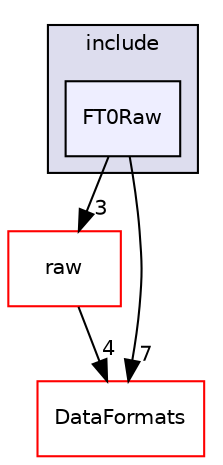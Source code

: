 digraph "/home/travis/build/AliceO2Group/AliceO2/Detectors/FIT/FT0/raw/include/FT0Raw" {
  bgcolor=transparent;
  compound=true
  node [ fontsize="10", fontname="Helvetica"];
  edge [ labelfontsize="10", labelfontname="Helvetica"];
  subgraph clusterdir_7642c41b5eca933b9cefb7401403fa46 {
    graph [ bgcolor="#ddddee", pencolor="black", label="include" fontname="Helvetica", fontsize="10", URL="dir_7642c41b5eca933b9cefb7401403fa46.html"]
  dir_7a9497ec2af6516b85b654dbf9f7ba9a [shape=box, label="FT0Raw", style="filled", fillcolor="#eeeeff", pencolor="black", URL="dir_7a9497ec2af6516b85b654dbf9f7ba9a.html"];
  }
  dir_9742c4beffa63bb41af6c796ac2f5cf0 [shape=box label="raw" color="red" URL="dir_9742c4beffa63bb41af6c796ac2f5cf0.html"];
  dir_2171f7ec022c5423887b07c69b2f5b48 [shape=box label="DataFormats" color="red" URL="dir_2171f7ec022c5423887b07c69b2f5b48.html"];
  dir_9742c4beffa63bb41af6c796ac2f5cf0->dir_2171f7ec022c5423887b07c69b2f5b48 [headlabel="4", labeldistance=1.5 headhref="dir_000513_000090.html"];
  dir_7a9497ec2af6516b85b654dbf9f7ba9a->dir_9742c4beffa63bb41af6c796ac2f5cf0 [headlabel="3", labeldistance=1.5 headhref="dir_000489_000513.html"];
  dir_7a9497ec2af6516b85b654dbf9f7ba9a->dir_2171f7ec022c5423887b07c69b2f5b48 [headlabel="7", labeldistance=1.5 headhref="dir_000489_000090.html"];
}
